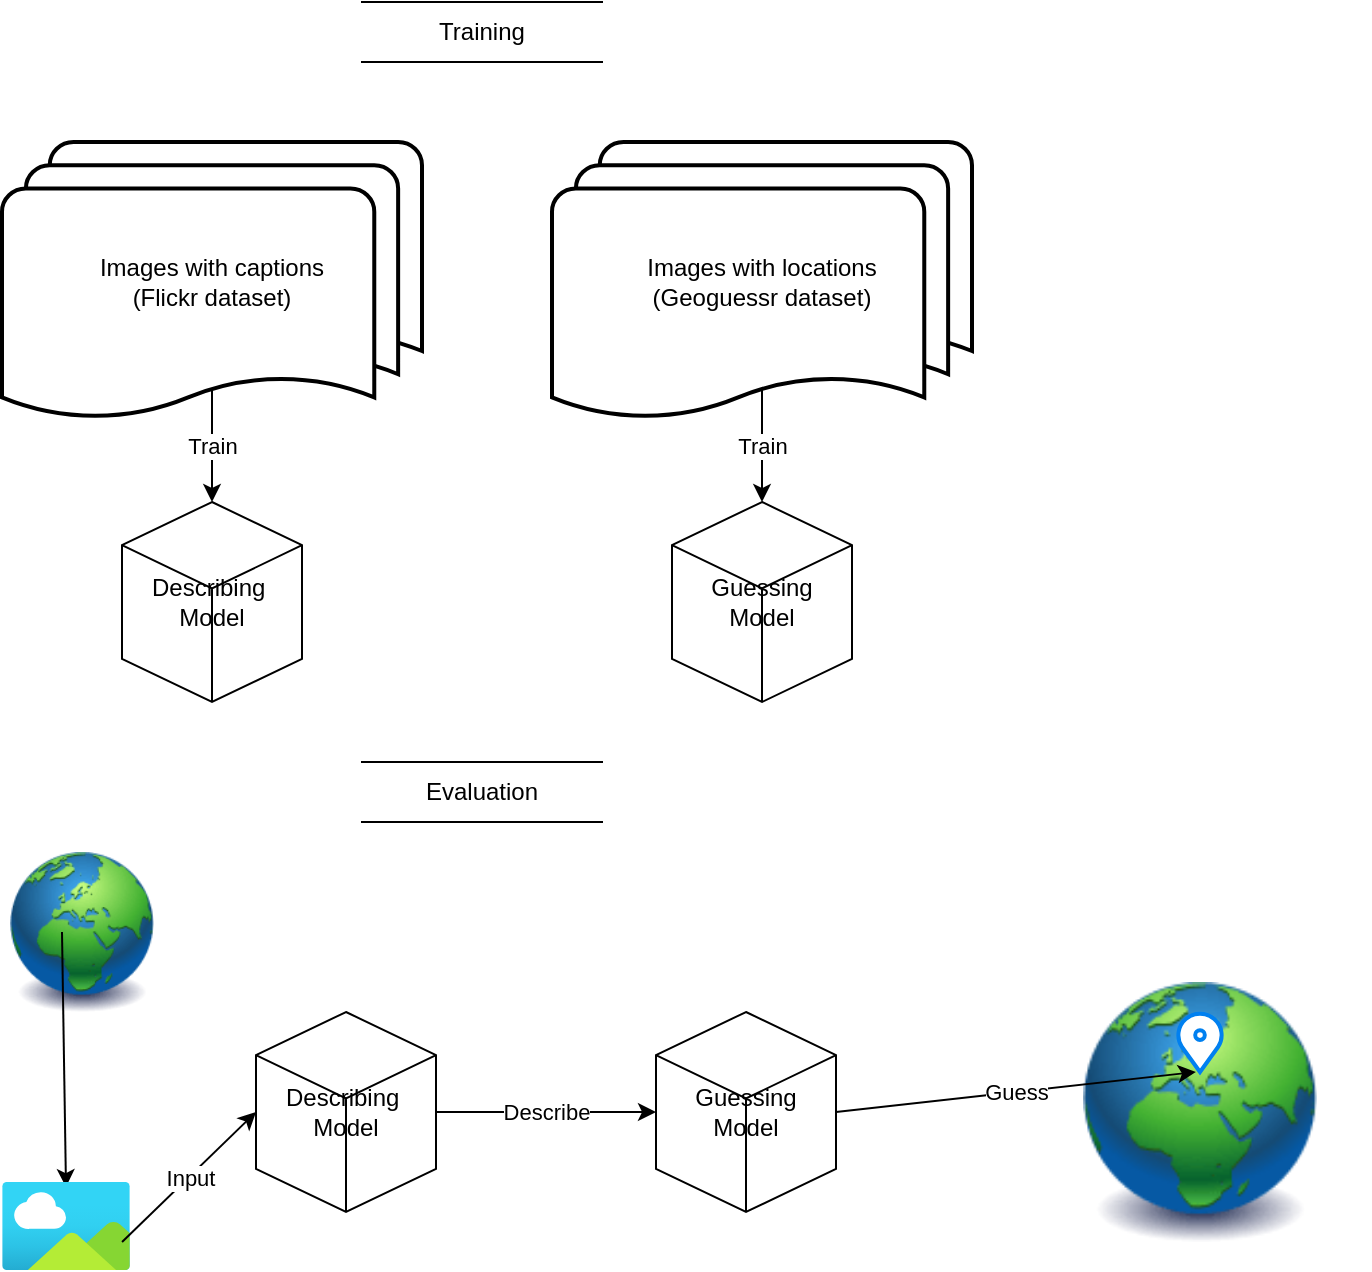 <mxfile version="24.7.14">
  <diagram name="Page-1" id="K0g0MX2uv9PBks1vtXAt">
    <mxGraphModel grid="1" page="1" gridSize="10" guides="1" tooltips="1" connect="1" arrows="1" fold="1" pageScale="1" pageWidth="850" pageHeight="1100" math="0" shadow="0">
      <root>
        <mxCell id="0" />
        <mxCell id="1" parent="0" />
        <mxCell id="EPCYei7vqL2hkE2AwDUY-29" value="" style="image;html=1;image=img/lib/clip_art/general/Earth_globe_128x128.png" vertex="1" parent="1">
          <mxGeometry x="534" y="590" width="170" height="130" as="geometry" />
        </mxCell>
        <mxCell id="EPCYei7vqL2hkE2AwDUY-5" value="Images with locations&lt;div&gt;(Geoguessr dataset)&lt;/div&gt;" style="strokeWidth=2;html=1;shape=mxgraph.flowchart.multi-document;whiteSpace=wrap;" vertex="1" parent="1">
          <mxGeometry x="295" y="170" width="210" height="140" as="geometry" />
        </mxCell>
        <mxCell id="EPCYei7vqL2hkE2AwDUY-6" value="Guessing&lt;div&gt;Model&lt;/div&gt;" style="html=1;whiteSpace=wrap;shape=isoCube2;backgroundOutline=1;isoAngle=15;" vertex="1" parent="1">
          <mxGeometry x="355" y="350" width="90" height="100" as="geometry" />
        </mxCell>
        <mxCell id="EPCYei7vqL2hkE2AwDUY-7" value="Describing&amp;nbsp;&lt;div&gt;Model&lt;/div&gt;" style="html=1;whiteSpace=wrap;shape=isoCube2;backgroundOutline=1;isoAngle=15;" vertex="1" parent="1">
          <mxGeometry x="80" y="350" width="90" height="100" as="geometry" />
        </mxCell>
        <mxCell id="EPCYei7vqL2hkE2AwDUY-8" value="Images with captions&lt;div&gt;(Flickr dataset)&lt;/div&gt;" style="strokeWidth=2;html=1;shape=mxgraph.flowchart.multi-document;whiteSpace=wrap;" vertex="1" parent="1">
          <mxGeometry x="20" y="170" width="210" height="140" as="geometry" />
        </mxCell>
        <mxCell id="EPCYei7vqL2hkE2AwDUY-9" value="" style="endArrow=classic;html=1;rounded=0;entryX=0.5;entryY=0;entryDx=0;entryDy=0;entryPerimeter=0;exitX=0.5;exitY=0.88;exitDx=0;exitDy=0;exitPerimeter=0;" edge="1" parent="1" source="EPCYei7vqL2hkE2AwDUY-5" target="EPCYei7vqL2hkE2AwDUY-6">
          <mxGeometry relative="1" as="geometry">
            <mxPoint x="520" y="220" as="sourcePoint" />
            <mxPoint x="410" y="630" as="targetPoint" />
          </mxGeometry>
        </mxCell>
        <mxCell id="EPCYei7vqL2hkE2AwDUY-10" value="Train" style="edgeLabel;resizable=0;html=1;;align=center;verticalAlign=middle;" connectable="0" vertex="1" parent="EPCYei7vqL2hkE2AwDUY-9">
          <mxGeometry relative="1" as="geometry" />
        </mxCell>
        <mxCell id="EPCYei7vqL2hkE2AwDUY-11" value="" style="endArrow=classic;html=1;rounded=0;exitX=0.5;exitY=0.88;exitDx=0;exitDy=0;exitPerimeter=0;entryX=0.5;entryY=0;entryDx=0;entryDy=0;entryPerimeter=0;" edge="1" parent="1" source="EPCYei7vqL2hkE2AwDUY-8" target="EPCYei7vqL2hkE2AwDUY-7">
          <mxGeometry relative="1" as="geometry">
            <mxPoint x="200" y="300" as="sourcePoint" />
            <mxPoint x="290" y="380" as="targetPoint" />
          </mxGeometry>
        </mxCell>
        <mxCell id="EPCYei7vqL2hkE2AwDUY-12" value="Train" style="edgeLabel;resizable=0;html=1;;align=center;verticalAlign=middle;" connectable="0" vertex="1" parent="EPCYei7vqL2hkE2AwDUY-11">
          <mxGeometry relative="1" as="geometry" />
        </mxCell>
        <mxCell id="EPCYei7vqL2hkE2AwDUY-18" value="Training" style="shape=partialRectangle;whiteSpace=wrap;html=1;left=0;right=0;fillColor=none;" vertex="1" parent="1">
          <mxGeometry x="200" y="100" width="120" height="30" as="geometry" />
        </mxCell>
        <mxCell id="EPCYei7vqL2hkE2AwDUY-19" value="Evaluation" style="shape=partialRectangle;whiteSpace=wrap;html=1;left=0;right=0;fillColor=none;" vertex="1" parent="1">
          <mxGeometry x="200" y="480" width="120" height="30" as="geometry" />
        </mxCell>
        <mxCell id="EPCYei7vqL2hkE2AwDUY-20" value="Describing&amp;nbsp;&lt;div&gt;Model&lt;/div&gt;" style="html=1;whiteSpace=wrap;shape=isoCube2;backgroundOutline=1;isoAngle=15;" vertex="1" parent="1">
          <mxGeometry x="147" y="605" width="90" height="100" as="geometry" />
        </mxCell>
        <mxCell id="EPCYei7vqL2hkE2AwDUY-21" value="Guessing&lt;div&gt;Model&lt;/div&gt;" style="html=1;whiteSpace=wrap;shape=isoCube2;backgroundOutline=1;isoAngle=15;" vertex="1" parent="1">
          <mxGeometry x="347" y="605" width="90" height="100" as="geometry" />
        </mxCell>
        <mxCell id="EPCYei7vqL2hkE2AwDUY-24" value="" style="endArrow=classic;html=1;rounded=0;exitX=1;exitY=0.5;exitDx=0;exitDy=0;exitPerimeter=0;entryX=0;entryY=0.5;entryDx=0;entryDy=0;entryPerimeter=0;" edge="1" parent="1" source="EPCYei7vqL2hkE2AwDUY-20" target="EPCYei7vqL2hkE2AwDUY-21">
          <mxGeometry relative="1" as="geometry">
            <mxPoint x="197" y="795" as="sourcePoint" />
            <mxPoint x="297" y="795" as="targetPoint" />
          </mxGeometry>
        </mxCell>
        <mxCell id="EPCYei7vqL2hkE2AwDUY-25" value="Describe" style="edgeLabel;resizable=0;html=1;;align=center;verticalAlign=middle;" connectable="0" vertex="1" parent="EPCYei7vqL2hkE2AwDUY-24">
          <mxGeometry relative="1" as="geometry" />
        </mxCell>
        <mxCell id="EPCYei7vqL2hkE2AwDUY-26" value="" style="endArrow=classic;html=1;rounded=0;exitX=1;exitY=0.5;exitDx=0;exitDy=0;exitPerimeter=0;entryX=0.545;entryY=0.318;entryDx=0;entryDy=0;entryPerimeter=0;" edge="1" parent="1" source="EPCYei7vqL2hkE2AwDUY-21">
          <mxGeometry relative="1" as="geometry">
            <mxPoint x="447" y="765" as="sourcePoint" />
            <mxPoint x="616.95" y="634.98" as="targetPoint" />
          </mxGeometry>
        </mxCell>
        <mxCell id="EPCYei7vqL2hkE2AwDUY-27" value="Guess" style="edgeLabel;resizable=0;html=1;;align=center;verticalAlign=middle;" connectable="0" vertex="1" parent="EPCYei7vqL2hkE2AwDUY-26">
          <mxGeometry relative="1" as="geometry" />
        </mxCell>
        <mxCell id="EPCYei7vqL2hkE2AwDUY-28" value="" style="html=1;verticalLabelPosition=bottom;align=center;labelBackgroundColor=#ffffff;verticalAlign=top;strokeWidth=2;strokeColor=#0080F0;shadow=0;dashed=0;shape=mxgraph.ios7.icons.location;" vertex="1" parent="1">
          <mxGeometry x="607" y="605" width="24" height="30" as="geometry" />
        </mxCell>
        <mxCell id="EPCYei7vqL2hkE2AwDUY-30" value="" style="image;html=1;image=img/lib/clip_art/general/Earth_globe_128x128.png" vertex="1" parent="1">
          <mxGeometry x="20" y="525" width="80" height="80" as="geometry" />
        </mxCell>
        <mxCell id="EPCYei7vqL2hkE2AwDUY-33" value="" style="endArrow=classic;html=1;rounded=0;entryX=0.5;entryY=0.057;entryDx=0;entryDy=0;entryPerimeter=0;" edge="1" parent="1" target="EPCYei7vqL2hkE2AwDUY-34">
          <mxGeometry width="50" height="50" relative="1" as="geometry">
            <mxPoint x="49.995" y="565" as="sourcePoint" />
            <mxPoint x="50" y="680" as="targetPoint" />
          </mxGeometry>
        </mxCell>
        <mxCell id="EPCYei7vqL2hkE2AwDUY-34" value="" style="image;aspect=fixed;html=1;points=[];align=center;fontSize=12;image=img/lib/azure2/general/Image.svg;" vertex="1" parent="1">
          <mxGeometry x="20" y="690" width="64" height="44" as="geometry" />
        </mxCell>
        <mxCell id="EPCYei7vqL2hkE2AwDUY-35" value="" style="endArrow=classic;html=1;rounded=0;exitX=0.938;exitY=0.682;exitDx=0;exitDy=0;exitPerimeter=0;entryX=0;entryY=0.5;entryDx=0;entryDy=0;entryPerimeter=0;" edge="1" parent="1" source="EPCYei7vqL2hkE2AwDUY-34" target="EPCYei7vqL2hkE2AwDUY-20">
          <mxGeometry relative="1" as="geometry">
            <mxPoint x="100" y="760" as="sourcePoint" />
            <mxPoint x="200" y="760" as="targetPoint" />
          </mxGeometry>
        </mxCell>
        <mxCell id="EPCYei7vqL2hkE2AwDUY-36" value="Input" style="edgeLabel;resizable=0;html=1;;align=center;verticalAlign=middle;" connectable="0" vertex="1" parent="EPCYei7vqL2hkE2AwDUY-35">
          <mxGeometry relative="1" as="geometry" />
        </mxCell>
      </root>
    </mxGraphModel>
  </diagram>
</mxfile>
